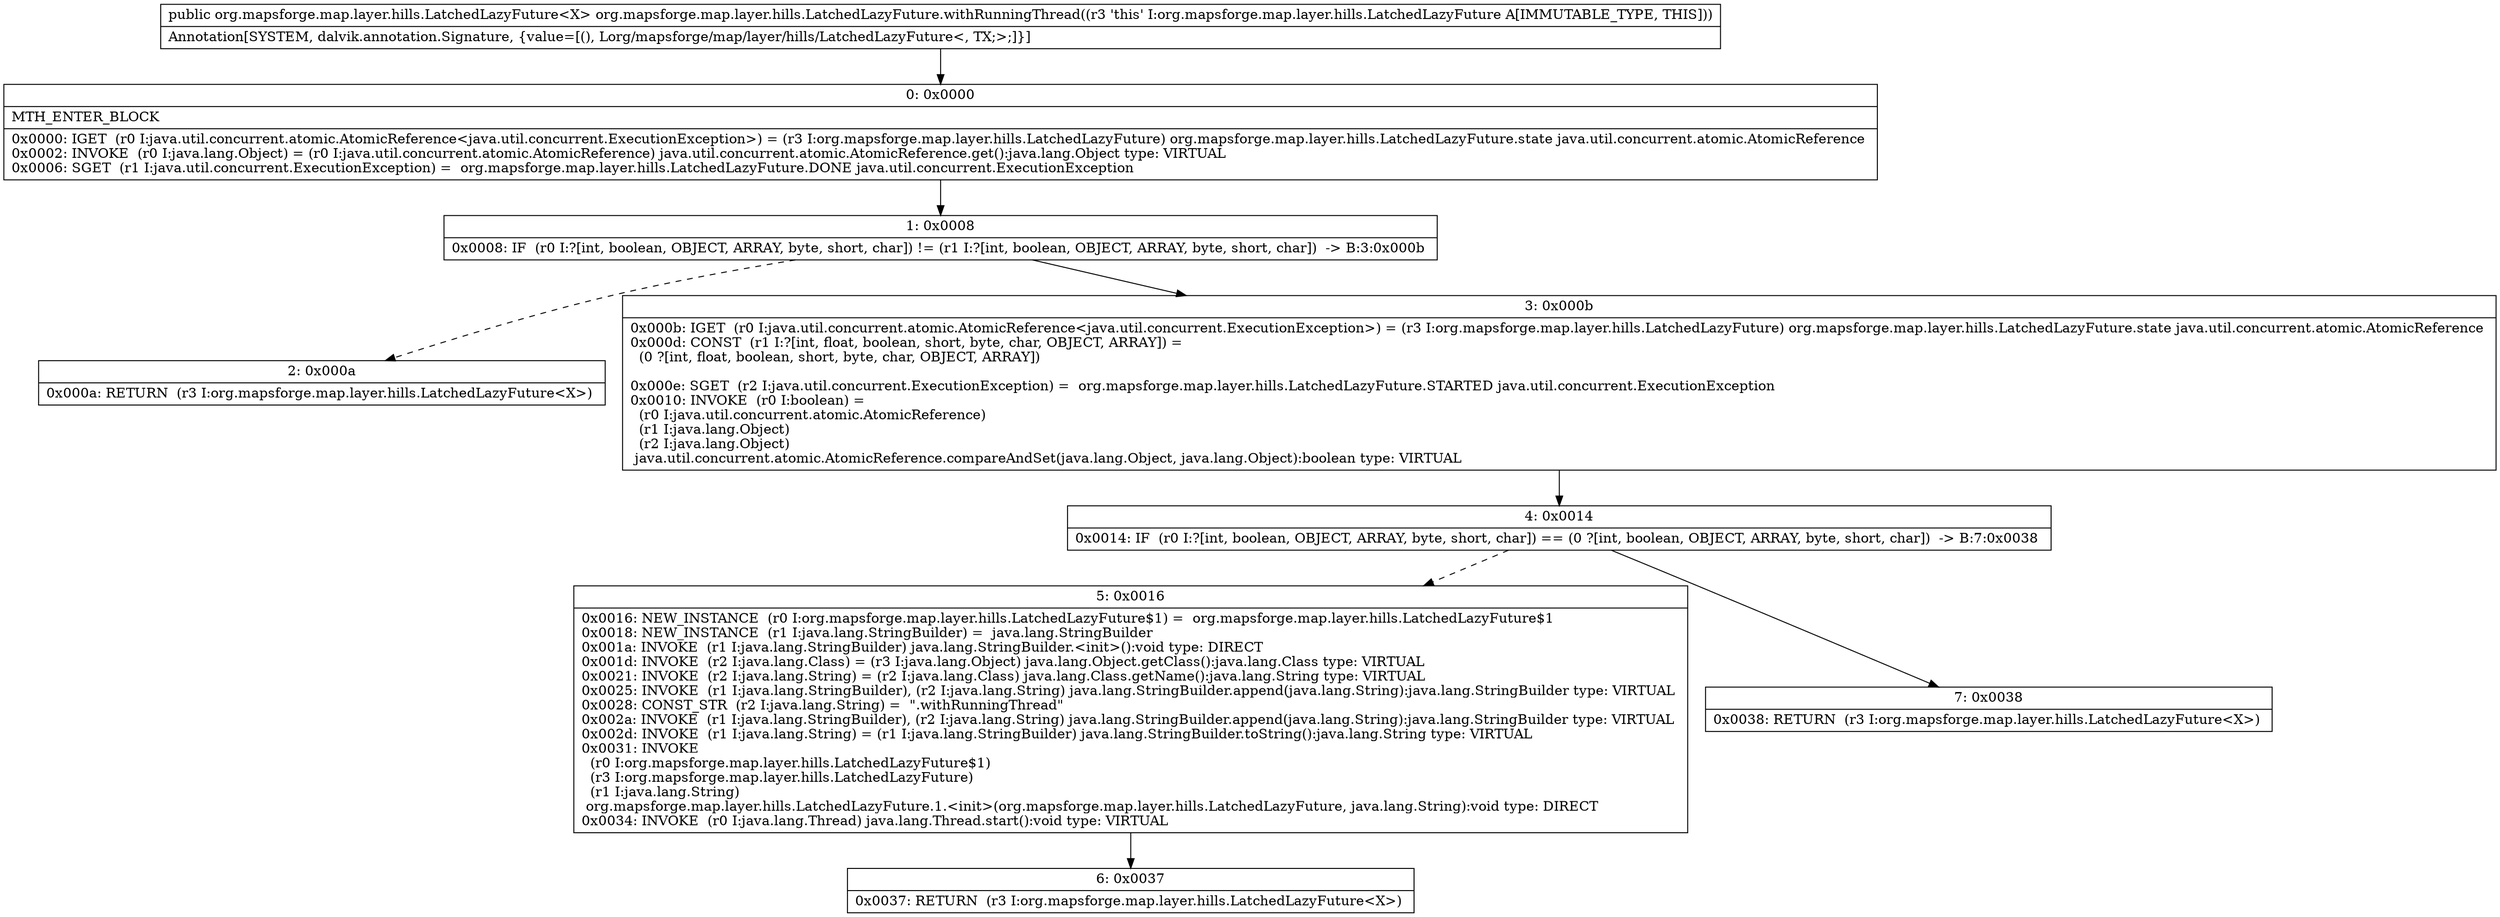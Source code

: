 digraph "CFG fororg.mapsforge.map.layer.hills.LatchedLazyFuture.withRunningThread()Lorg\/mapsforge\/map\/layer\/hills\/LatchedLazyFuture;" {
Node_0 [shape=record,label="{0\:\ 0x0000|MTH_ENTER_BLOCK\l|0x0000: IGET  (r0 I:java.util.concurrent.atomic.AtomicReference\<java.util.concurrent.ExecutionException\>) = (r3 I:org.mapsforge.map.layer.hills.LatchedLazyFuture) org.mapsforge.map.layer.hills.LatchedLazyFuture.state java.util.concurrent.atomic.AtomicReference \l0x0002: INVOKE  (r0 I:java.lang.Object) = (r0 I:java.util.concurrent.atomic.AtomicReference) java.util.concurrent.atomic.AtomicReference.get():java.lang.Object type: VIRTUAL \l0x0006: SGET  (r1 I:java.util.concurrent.ExecutionException) =  org.mapsforge.map.layer.hills.LatchedLazyFuture.DONE java.util.concurrent.ExecutionException \l}"];
Node_1 [shape=record,label="{1\:\ 0x0008|0x0008: IF  (r0 I:?[int, boolean, OBJECT, ARRAY, byte, short, char]) != (r1 I:?[int, boolean, OBJECT, ARRAY, byte, short, char])  \-\> B:3:0x000b \l}"];
Node_2 [shape=record,label="{2\:\ 0x000a|0x000a: RETURN  (r3 I:org.mapsforge.map.layer.hills.LatchedLazyFuture\<X\>) \l}"];
Node_3 [shape=record,label="{3\:\ 0x000b|0x000b: IGET  (r0 I:java.util.concurrent.atomic.AtomicReference\<java.util.concurrent.ExecutionException\>) = (r3 I:org.mapsforge.map.layer.hills.LatchedLazyFuture) org.mapsforge.map.layer.hills.LatchedLazyFuture.state java.util.concurrent.atomic.AtomicReference \l0x000d: CONST  (r1 I:?[int, float, boolean, short, byte, char, OBJECT, ARRAY]) = \l  (0 ?[int, float, boolean, short, byte, char, OBJECT, ARRAY])\l \l0x000e: SGET  (r2 I:java.util.concurrent.ExecutionException) =  org.mapsforge.map.layer.hills.LatchedLazyFuture.STARTED java.util.concurrent.ExecutionException \l0x0010: INVOKE  (r0 I:boolean) = \l  (r0 I:java.util.concurrent.atomic.AtomicReference)\l  (r1 I:java.lang.Object)\l  (r2 I:java.lang.Object)\l java.util.concurrent.atomic.AtomicReference.compareAndSet(java.lang.Object, java.lang.Object):boolean type: VIRTUAL \l}"];
Node_4 [shape=record,label="{4\:\ 0x0014|0x0014: IF  (r0 I:?[int, boolean, OBJECT, ARRAY, byte, short, char]) == (0 ?[int, boolean, OBJECT, ARRAY, byte, short, char])  \-\> B:7:0x0038 \l}"];
Node_5 [shape=record,label="{5\:\ 0x0016|0x0016: NEW_INSTANCE  (r0 I:org.mapsforge.map.layer.hills.LatchedLazyFuture$1) =  org.mapsforge.map.layer.hills.LatchedLazyFuture$1 \l0x0018: NEW_INSTANCE  (r1 I:java.lang.StringBuilder) =  java.lang.StringBuilder \l0x001a: INVOKE  (r1 I:java.lang.StringBuilder) java.lang.StringBuilder.\<init\>():void type: DIRECT \l0x001d: INVOKE  (r2 I:java.lang.Class) = (r3 I:java.lang.Object) java.lang.Object.getClass():java.lang.Class type: VIRTUAL \l0x0021: INVOKE  (r2 I:java.lang.String) = (r2 I:java.lang.Class) java.lang.Class.getName():java.lang.String type: VIRTUAL \l0x0025: INVOKE  (r1 I:java.lang.StringBuilder), (r2 I:java.lang.String) java.lang.StringBuilder.append(java.lang.String):java.lang.StringBuilder type: VIRTUAL \l0x0028: CONST_STR  (r2 I:java.lang.String) =  \".withRunningThread\" \l0x002a: INVOKE  (r1 I:java.lang.StringBuilder), (r2 I:java.lang.String) java.lang.StringBuilder.append(java.lang.String):java.lang.StringBuilder type: VIRTUAL \l0x002d: INVOKE  (r1 I:java.lang.String) = (r1 I:java.lang.StringBuilder) java.lang.StringBuilder.toString():java.lang.String type: VIRTUAL \l0x0031: INVOKE  \l  (r0 I:org.mapsforge.map.layer.hills.LatchedLazyFuture$1)\l  (r3 I:org.mapsforge.map.layer.hills.LatchedLazyFuture)\l  (r1 I:java.lang.String)\l org.mapsforge.map.layer.hills.LatchedLazyFuture.1.\<init\>(org.mapsforge.map.layer.hills.LatchedLazyFuture, java.lang.String):void type: DIRECT \l0x0034: INVOKE  (r0 I:java.lang.Thread) java.lang.Thread.start():void type: VIRTUAL \l}"];
Node_6 [shape=record,label="{6\:\ 0x0037|0x0037: RETURN  (r3 I:org.mapsforge.map.layer.hills.LatchedLazyFuture\<X\>) \l}"];
Node_7 [shape=record,label="{7\:\ 0x0038|0x0038: RETURN  (r3 I:org.mapsforge.map.layer.hills.LatchedLazyFuture\<X\>) \l}"];
MethodNode[shape=record,label="{public org.mapsforge.map.layer.hills.LatchedLazyFuture\<X\> org.mapsforge.map.layer.hills.LatchedLazyFuture.withRunningThread((r3 'this' I:org.mapsforge.map.layer.hills.LatchedLazyFuture A[IMMUTABLE_TYPE, THIS]))  | Annotation[SYSTEM, dalvik.annotation.Signature, \{value=[(), Lorg\/mapsforge\/map\/layer\/hills\/LatchedLazyFuture\<, TX;\>;]\}]\l}"];
MethodNode -> Node_0;
Node_0 -> Node_1;
Node_1 -> Node_2[style=dashed];
Node_1 -> Node_3;
Node_3 -> Node_4;
Node_4 -> Node_5[style=dashed];
Node_4 -> Node_7;
Node_5 -> Node_6;
}

